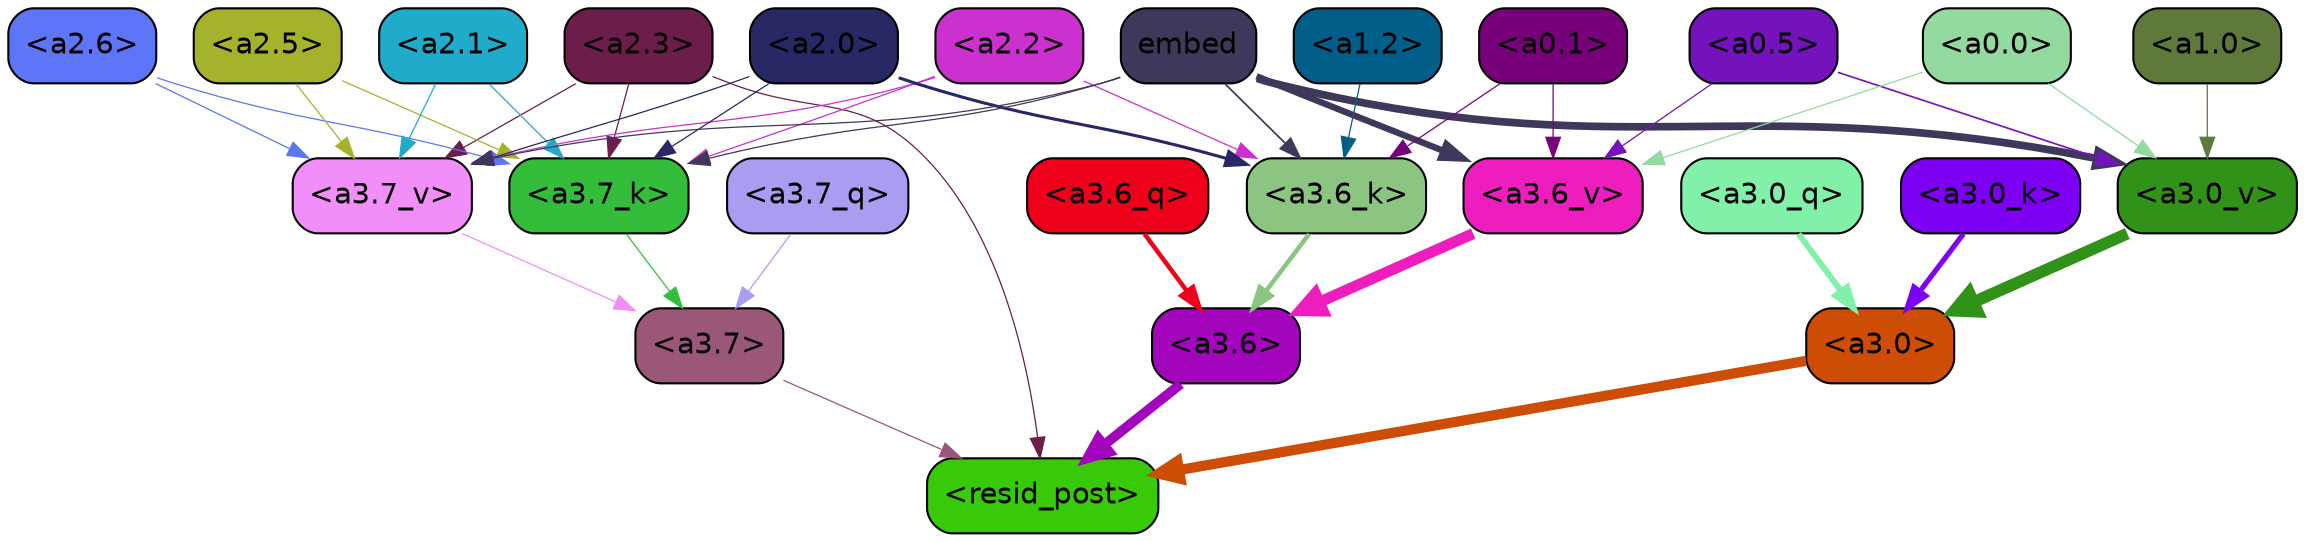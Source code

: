 strict digraph "" {
	graph [bgcolor=transparent,
		layout=dot,
		overlap=false,
		splines=true
	];
	"<a3.7>"	[color=black,
		fillcolor="#9b5777",
		fontname=Helvetica,
		shape=box,
		style="filled, rounded"];
	"<resid_post>"	[color=black,
		fillcolor="#38ca08",
		fontname=Helvetica,
		shape=box,
		style="filled, rounded"];
	"<a3.7>" -> "<resid_post>"	[color="#9b5777",
		penwidth=0.6];
	"<a3.6>"	[color=black,
		fillcolor="#a305bd",
		fontname=Helvetica,
		shape=box,
		style="filled, rounded"];
	"<a3.6>" -> "<resid_post>"	[color="#a305bd",
		penwidth=4.752790808677673];
	"<a3.0>"	[color=black,
		fillcolor="#ce4d04",
		fontname=Helvetica,
		shape=box,
		style="filled, rounded"];
	"<a3.0>" -> "<resid_post>"	[color="#ce4d04",
		penwidth=4.897669434547424];
	"<a2.3>"	[color=black,
		fillcolor="#6c1d49",
		fontname=Helvetica,
		shape=box,
		style="filled, rounded"];
	"<a2.3>" -> "<resid_post>"	[color="#6c1d49",
		penwidth=0.6];
	"<a3.7_k>"	[color=black,
		fillcolor="#34bd3b",
		fontname=Helvetica,
		shape=box,
		style="filled, rounded"];
	"<a2.3>" -> "<a3.7_k>"	[color="#6c1d49",
		penwidth=0.6];
	"<a3.7_v>"	[color=black,
		fillcolor="#f28ef9",
		fontname=Helvetica,
		shape=box,
		style="filled, rounded"];
	"<a2.3>" -> "<a3.7_v>"	[color="#6c1d49",
		penwidth=0.6];
	"<a3.7_q>"	[color=black,
		fillcolor="#aa9df1",
		fontname=Helvetica,
		shape=box,
		style="filled, rounded"];
	"<a3.7_q>" -> "<a3.7>"	[color="#aa9df1",
		penwidth=0.6];
	"<a3.6_q>"	[color=black,
		fillcolor="#ee001a",
		fontname=Helvetica,
		shape=box,
		style="filled, rounded"];
	"<a3.6_q>" -> "<a3.6>"	[color="#ee001a",
		penwidth=2.160832464694977];
	"<a3.0_q>"	[color=black,
		fillcolor="#81f1a9",
		fontname=Helvetica,
		shape=box,
		style="filled, rounded"];
	"<a3.0_q>" -> "<a3.0>"	[color="#81f1a9",
		penwidth=2.870753765106201];
	"<a3.7_k>" -> "<a3.7>"	[color="#34bd3b",
		penwidth=0.6];
	"<a3.6_k>"	[color=black,
		fillcolor="#8cc481",
		fontname=Helvetica,
		shape=box,
		style="filled, rounded"];
	"<a3.6_k>" -> "<a3.6>"	[color="#8cc481",
		penwidth=2.13908451795578];
	"<a3.0_k>"	[color=black,
		fillcolor="#7d00f3",
		fontname=Helvetica,
		shape=box,
		style="filled, rounded"];
	"<a3.0_k>" -> "<a3.0>"	[color="#7d00f3",
		penwidth=2.520303964614868];
	"<a3.7_v>" -> "<a3.7>"	[color="#f28ef9",
		penwidth=0.6];
	"<a3.6_v>"	[color=black,
		fillcolor="#ed1ebd",
		fontname=Helvetica,
		shape=box,
		style="filled, rounded"];
	"<a3.6_v>" -> "<a3.6>"	[color="#ed1ebd",
		penwidth=5.297133803367615];
	"<a3.0_v>"	[color=black,
		fillcolor="#319219",
		fontname=Helvetica,
		shape=box,
		style="filled, rounded"];
	"<a3.0_v>" -> "<a3.0>"	[color="#319219",
		penwidth=5.680712580680847];
	"<a2.6>"	[color=black,
		fillcolor="#5d76f8",
		fontname=Helvetica,
		shape=box,
		style="filled, rounded"];
	"<a2.6>" -> "<a3.7_k>"	[color="#5d76f8",
		penwidth=0.6];
	"<a2.6>" -> "<a3.7_v>"	[color="#5d76f8",
		penwidth=0.6];
	"<a2.5>"	[color=black,
		fillcolor="#a5b32c",
		fontname=Helvetica,
		shape=box,
		style="filled, rounded"];
	"<a2.5>" -> "<a3.7_k>"	[color="#a5b32c",
		penwidth=0.6];
	"<a2.5>" -> "<a3.7_v>"	[color="#a5b32c",
		penwidth=0.6];
	"<a2.2>"	[color=black,
		fillcolor="#cb31ce",
		fontname=Helvetica,
		shape=box,
		style="filled, rounded"];
	"<a2.2>" -> "<a3.7_k>"	[color="#cb31ce",
		penwidth=0.6];
	"<a2.2>" -> "<a3.6_k>"	[color="#cb31ce",
		penwidth=0.6];
	"<a2.2>" -> "<a3.7_v>"	[color="#cb31ce",
		penwidth=0.6];
	"<a2.1>"	[color=black,
		fillcolor="#20abcb",
		fontname=Helvetica,
		shape=box,
		style="filled, rounded"];
	"<a2.1>" -> "<a3.7_k>"	[color="#20abcb",
		penwidth=0.6];
	"<a2.1>" -> "<a3.7_v>"	[color="#20abcb",
		penwidth=0.6];
	"<a2.0>"	[color=black,
		fillcolor="#272864",
		fontname=Helvetica,
		shape=box,
		style="filled, rounded"];
	"<a2.0>" -> "<a3.7_k>"	[color="#272864",
		penwidth=0.6];
	"<a2.0>" -> "<a3.6_k>"	[color="#272864",
		penwidth=1.4811622872948647];
	"<a2.0>" -> "<a3.7_v>"	[color="#272864",
		penwidth=0.6];
	embed	[color=black,
		fillcolor="#40385b",
		fontname=Helvetica,
		shape=box,
		style="filled, rounded"];
	embed -> "<a3.7_k>"	[color="#40385b",
		penwidth=0.6];
	embed -> "<a3.6_k>"	[color="#40385b",
		penwidth=0.8410270567983389];
	embed -> "<a3.7_v>"	[color="#40385b",
		penwidth=0.6];
	embed -> "<a3.6_v>"	[color="#40385b",
		penwidth=3.0758190751075745];
	embed -> "<a3.0_v>"	[color="#40385b",
		penwidth=3.6927278637886047];
	"<a1.2>"	[color=black,
		fillcolor="#005e88",
		fontname=Helvetica,
		shape=box,
		style="filled, rounded"];
	"<a1.2>" -> "<a3.6_k>"	[color="#005e88",
		penwidth=0.6];
	"<a0.1>"	[color=black,
		fillcolor="#76017a",
		fontname=Helvetica,
		shape=box,
		style="filled, rounded"];
	"<a0.1>" -> "<a3.6_k>"	[color="#76017a",
		penwidth=0.6];
	"<a0.1>" -> "<a3.6_v>"	[color="#76017a",
		penwidth=0.6];
	"<a0.5>"	[color=black,
		fillcolor="#7412bc",
		fontname=Helvetica,
		shape=box,
		style="filled, rounded"];
	"<a0.5>" -> "<a3.6_v>"	[color="#7412bc",
		penwidth=0.6];
	"<a0.5>" -> "<a3.0_v>"	[color="#7412bc",
		penwidth=0.8028683364391327];
	"<a0.0>"	[color=black,
		fillcolor="#93daa0",
		fontname=Helvetica,
		shape=box,
		style="filled, rounded"];
	"<a0.0>" -> "<a3.6_v>"	[color="#93daa0",
		penwidth=0.6];
	"<a0.0>" -> "<a3.0_v>"	[color="#93daa0",
		penwidth=0.6];
	"<a1.0>"	[color=black,
		fillcolor="#5f793a",
		fontname=Helvetica,
		shape=box,
		style="filled, rounded"];
	"<a1.0>" -> "<a3.0_v>"	[color="#5f793a",
		penwidth=0.6];
}

